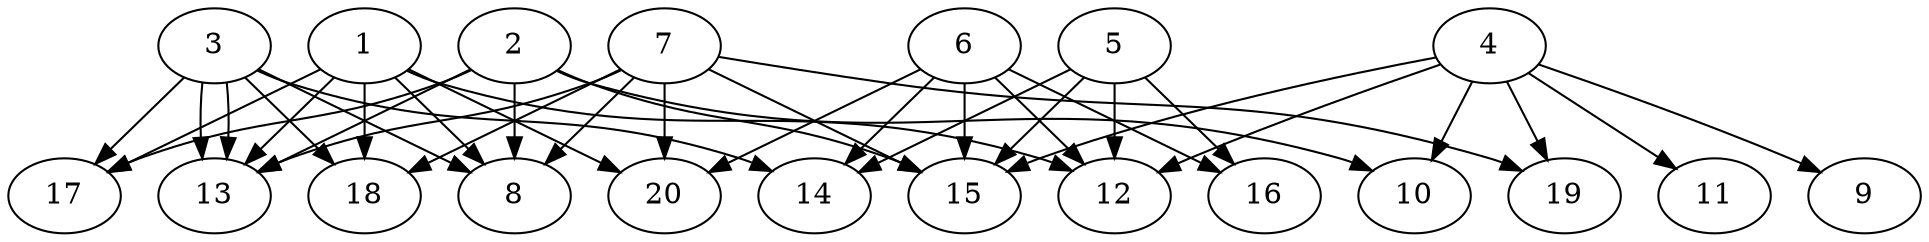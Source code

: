 // DAG automatically generated by daggen at Wed Jul 24 21:20:53 2019
// ./daggen --dot -n 20 --ccr 0.3 --fat 0.8 --regular 0.5 --density 0.7 --mindata 5242880 --maxdata 52428800 
digraph G {
  1 [size="18971307", alpha="0.14", expect_size="5691392"] 
  1 -> 8 [size ="5691392"]
  1 -> 12 [size ="5691392"]
  1 -> 13 [size ="5691392"]
  1 -> 17 [size ="5691392"]
  1 -> 18 [size ="5691392"]
  1 -> 20 [size ="5691392"]
  2 [size="162177707", alpha="0.01", expect_size="48653312"] 
  2 -> 8 [size ="48653312"]
  2 -> 10 [size ="48653312"]
  2 -> 13 [size ="48653312"]
  2 -> 15 [size ="48653312"]
  2 -> 17 [size ="48653312"]
  3 [size="95081813", alpha="0.13", expect_size="28524544"] 
  3 -> 8 [size ="28524544"]
  3 -> 13 [size ="28524544"]
  3 -> 13 [size ="28524544"]
  3 -> 14 [size ="28524544"]
  3 -> 17 [size ="28524544"]
  3 -> 18 [size ="28524544"]
  4 [size="51810987", alpha="0.00", expect_size="15543296"] 
  4 -> 9 [size ="15543296"]
  4 -> 10 [size ="15543296"]
  4 -> 11 [size ="15543296"]
  4 -> 12 [size ="15543296"]
  4 -> 15 [size ="15543296"]
  4 -> 19 [size ="15543296"]
  5 [size="159505067", alpha="0.08", expect_size="47851520"] 
  5 -> 12 [size ="47851520"]
  5 -> 14 [size ="47851520"]
  5 -> 15 [size ="47851520"]
  5 -> 16 [size ="47851520"]
  6 [size="76704427", alpha="0.13", expect_size="23011328"] 
  6 -> 12 [size ="23011328"]
  6 -> 14 [size ="23011328"]
  6 -> 15 [size ="23011328"]
  6 -> 16 [size ="23011328"]
  6 -> 20 [size ="23011328"]
  7 [size="126866773", alpha="0.10", expect_size="38060032"] 
  7 -> 8 [size ="38060032"]
  7 -> 13 [size ="38060032"]
  7 -> 15 [size ="38060032"]
  7 -> 18 [size ="38060032"]
  7 -> 19 [size ="38060032"]
  7 -> 20 [size ="38060032"]
  8 [size="83101013", alpha="0.12", expect_size="24930304"] 
  9 [size="75823787", alpha="0.04", expect_size="22747136"] 
  10 [size="172236800", alpha="0.10", expect_size="51671040"] 
  11 [size="161225387", alpha="0.02", expect_size="48367616"] 
  12 [size="111431680", alpha="0.17", expect_size="33429504"] 
  13 [size="116657493", alpha="0.18", expect_size="34997248"] 
  14 [size="62685867", alpha="0.05", expect_size="18805760"] 
  15 [size="66177707", alpha="0.02", expect_size="19853312"] 
  16 [size="130901333", alpha="0.03", expect_size="39270400"] 
  17 [size="72410453", alpha="0.13", expect_size="21723136"] 
  18 [size="149398187", alpha="0.18", expect_size="44819456"] 
  19 [size="85981867", alpha="0.10", expect_size="25794560"] 
  20 [size="117848747", alpha="0.17", expect_size="35354624"] 
}
